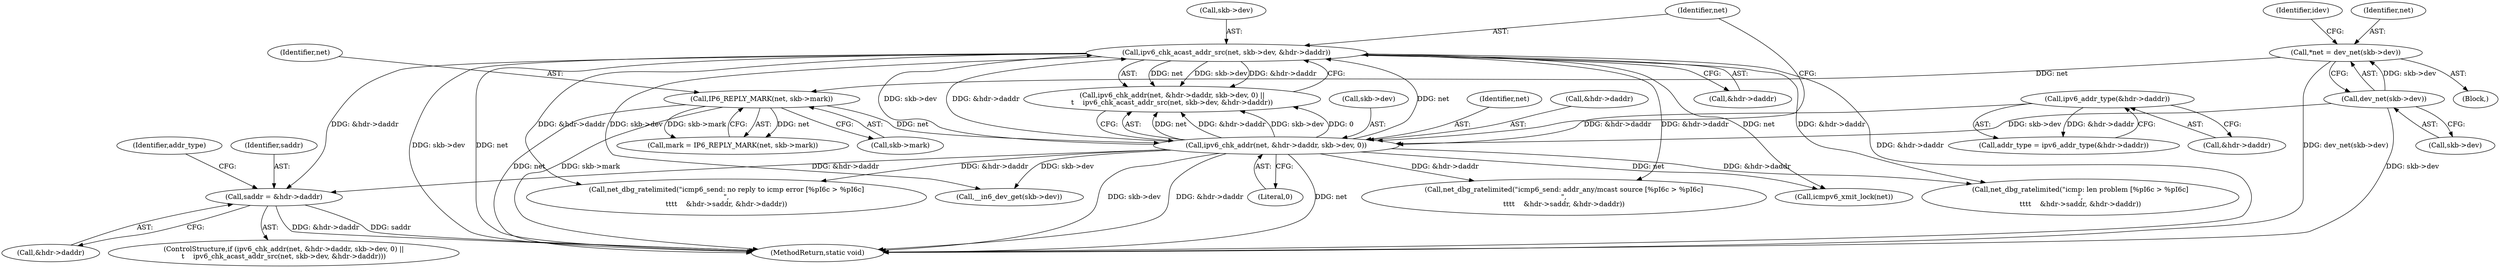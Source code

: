 digraph "0_linux_79dc7e3f1cd323be4c81aa1a94faa1b3ed987fb2@pointer" {
"1000210" [label="(Call,saddr = &hdr->daddr)"];
"1000201" [label="(Call,ipv6_chk_acast_addr_src(net, skb->dev, &hdr->daddr))"];
"1000191" [label="(Call,ipv6_chk_addr(net, &hdr->daddr, skb->dev, 0))"];
"1000158" [label="(Call,IP6_REPLY_MARK(net, skb->mark))"];
"1000113" [label="(Call,*net = dev_net(skb->dev))"];
"1000115" [label="(Call,dev_net(skb->dev))"];
"1000184" [label="(Call,ipv6_addr_type(&hdr->daddr))"];
"1000197" [label="(Call,skb->dev)"];
"1000182" [label="(Call,addr_type = ipv6_addr_type(&hdr->daddr))"];
"1000595" [label="(MethodReturn,static void)"];
"1000191" [label="(Call,ipv6_chk_addr(net, &hdr->daddr, skb->dev, 0))"];
"1000297" [label="(Call,net_dbg_ratelimited(\"icmp6_send: no reply to icmp error [%pI6c > %pI6c]\n\",\n\t\t\t\t    &hdr->saddr, &hdr->daddr))"];
"1000212" [label="(Call,&hdr->daddr)"];
"1000206" [label="(Call,&hdr->daddr)"];
"1000111" [label="(Block,)"];
"1000210" [label="(Call,saddr = &hdr->daddr)"];
"1000189" [label="(ControlStructure,if (ipv6_chk_addr(net, &hdr->daddr, skb->dev, 0) ||\n\t    ipv6_chk_acast_addr_src(net, skb->dev, &hdr->daddr)))"];
"1000113" [label="(Call,*net = dev_net(skb->dev))"];
"1000190" [label="(Call,ipv6_chk_addr(net, &hdr->daddr, skb->dev, 0) ||\n\t    ipv6_chk_acast_addr_src(net, skb->dev, &hdr->daddr))"];
"1000219" [label="(Identifier,addr_type)"];
"1000184" [label="(Call,ipv6_addr_type(&hdr->daddr))"];
"1000538" [label="(Call,__in6_dev_get(skb->dev))"];
"1000156" [label="(Call,mark = IP6_REPLY_MARK(net, skb->mark))"];
"1000160" [label="(Call,skb->mark)"];
"1000203" [label="(Call,skb->dev)"];
"1000200" [label="(Literal,0)"];
"1000211" [label="(Identifier,saddr)"];
"1000159" [label="(Identifier,net)"];
"1000202" [label="(Identifier,net)"];
"1000282" [label="(Call,net_dbg_ratelimited(\"icmp6_send: addr_any/mcast source [%pI6c > %pI6c]\n\",\n\t\t\t\t    &hdr->saddr, &hdr->daddr))"];
"1000116" [label="(Call,skb->dev)"];
"1000201" [label="(Call,ipv6_chk_acast_addr_src(net, skb->dev, &hdr->daddr))"];
"1000115" [label="(Call,dev_net(skb->dev))"];
"1000368" [label="(Call,icmpv6_xmit_lock(net))"];
"1000192" [label="(Identifier,net)"];
"1000114" [label="(Identifier,net)"];
"1000524" [label="(Call,net_dbg_ratelimited(\"icmp: len problem [%pI6c > %pI6c]\n\",\n\t\t\t\t    &hdr->saddr, &hdr->daddr))"];
"1000158" [label="(Call,IP6_REPLY_MARK(net, skb->mark))"];
"1000185" [label="(Call,&hdr->daddr)"];
"1000193" [label="(Call,&hdr->daddr)"];
"1000121" [label="(Identifier,idev)"];
"1000210" -> "1000189"  [label="AST: "];
"1000210" -> "1000212"  [label="CFG: "];
"1000211" -> "1000210"  [label="AST: "];
"1000212" -> "1000210"  [label="AST: "];
"1000219" -> "1000210"  [label="CFG: "];
"1000210" -> "1000595"  [label="DDG: &hdr->daddr"];
"1000210" -> "1000595"  [label="DDG: saddr"];
"1000201" -> "1000210"  [label="DDG: &hdr->daddr"];
"1000191" -> "1000210"  [label="DDG: &hdr->daddr"];
"1000201" -> "1000190"  [label="AST: "];
"1000201" -> "1000206"  [label="CFG: "];
"1000202" -> "1000201"  [label="AST: "];
"1000203" -> "1000201"  [label="AST: "];
"1000206" -> "1000201"  [label="AST: "];
"1000190" -> "1000201"  [label="CFG: "];
"1000201" -> "1000595"  [label="DDG: &hdr->daddr"];
"1000201" -> "1000595"  [label="DDG: skb->dev"];
"1000201" -> "1000595"  [label="DDG: net"];
"1000201" -> "1000190"  [label="DDG: net"];
"1000201" -> "1000190"  [label="DDG: skb->dev"];
"1000201" -> "1000190"  [label="DDG: &hdr->daddr"];
"1000191" -> "1000201"  [label="DDG: net"];
"1000191" -> "1000201"  [label="DDG: skb->dev"];
"1000191" -> "1000201"  [label="DDG: &hdr->daddr"];
"1000201" -> "1000282"  [label="DDG: &hdr->daddr"];
"1000201" -> "1000297"  [label="DDG: &hdr->daddr"];
"1000201" -> "1000368"  [label="DDG: net"];
"1000201" -> "1000524"  [label="DDG: &hdr->daddr"];
"1000201" -> "1000538"  [label="DDG: skb->dev"];
"1000191" -> "1000190"  [label="AST: "];
"1000191" -> "1000200"  [label="CFG: "];
"1000192" -> "1000191"  [label="AST: "];
"1000193" -> "1000191"  [label="AST: "];
"1000197" -> "1000191"  [label="AST: "];
"1000200" -> "1000191"  [label="AST: "];
"1000202" -> "1000191"  [label="CFG: "];
"1000190" -> "1000191"  [label="CFG: "];
"1000191" -> "1000595"  [label="DDG: skb->dev"];
"1000191" -> "1000595"  [label="DDG: &hdr->daddr"];
"1000191" -> "1000595"  [label="DDG: net"];
"1000191" -> "1000190"  [label="DDG: net"];
"1000191" -> "1000190"  [label="DDG: &hdr->daddr"];
"1000191" -> "1000190"  [label="DDG: skb->dev"];
"1000191" -> "1000190"  [label="DDG: 0"];
"1000158" -> "1000191"  [label="DDG: net"];
"1000184" -> "1000191"  [label="DDG: &hdr->daddr"];
"1000115" -> "1000191"  [label="DDG: skb->dev"];
"1000191" -> "1000282"  [label="DDG: &hdr->daddr"];
"1000191" -> "1000297"  [label="DDG: &hdr->daddr"];
"1000191" -> "1000368"  [label="DDG: net"];
"1000191" -> "1000524"  [label="DDG: &hdr->daddr"];
"1000191" -> "1000538"  [label="DDG: skb->dev"];
"1000158" -> "1000156"  [label="AST: "];
"1000158" -> "1000160"  [label="CFG: "];
"1000159" -> "1000158"  [label="AST: "];
"1000160" -> "1000158"  [label="AST: "];
"1000156" -> "1000158"  [label="CFG: "];
"1000158" -> "1000595"  [label="DDG: net"];
"1000158" -> "1000595"  [label="DDG: skb->mark"];
"1000158" -> "1000156"  [label="DDG: net"];
"1000158" -> "1000156"  [label="DDG: skb->mark"];
"1000113" -> "1000158"  [label="DDG: net"];
"1000113" -> "1000111"  [label="AST: "];
"1000113" -> "1000115"  [label="CFG: "];
"1000114" -> "1000113"  [label="AST: "];
"1000115" -> "1000113"  [label="AST: "];
"1000121" -> "1000113"  [label="CFG: "];
"1000113" -> "1000595"  [label="DDG: dev_net(skb->dev)"];
"1000115" -> "1000113"  [label="DDG: skb->dev"];
"1000115" -> "1000116"  [label="CFG: "];
"1000116" -> "1000115"  [label="AST: "];
"1000115" -> "1000595"  [label="DDG: skb->dev"];
"1000184" -> "1000182"  [label="AST: "];
"1000184" -> "1000185"  [label="CFG: "];
"1000185" -> "1000184"  [label="AST: "];
"1000182" -> "1000184"  [label="CFG: "];
"1000184" -> "1000182"  [label="DDG: &hdr->daddr"];
}
